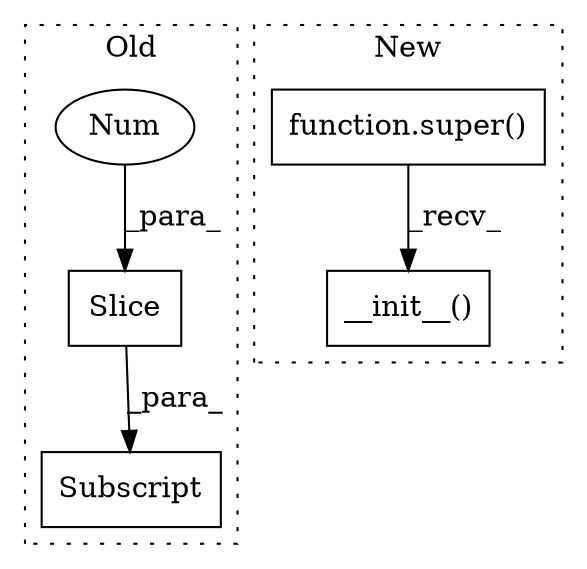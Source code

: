 digraph G {
subgraph cluster0 {
1 [label="Slice" a="80" s="3031" l="4" shape="box"];
3 [label="Num" a="76" s="3032" l="3" shape="ellipse"];
4 [label="Subscript" a="63" s="3021,0" l="15,0" shape="box"];
label = "Old";
style="dotted";
}
subgraph cluster1 {
2 [label="function.super()" a="75" s="539,568" l="6,1" shape="box"];
5 [label="__init__()" a="75" s="539" l="41" shape="box"];
label = "New";
style="dotted";
}
1 -> 4 [label="_para_"];
2 -> 5 [label="_recv_"];
3 -> 1 [label="_para_"];
}
